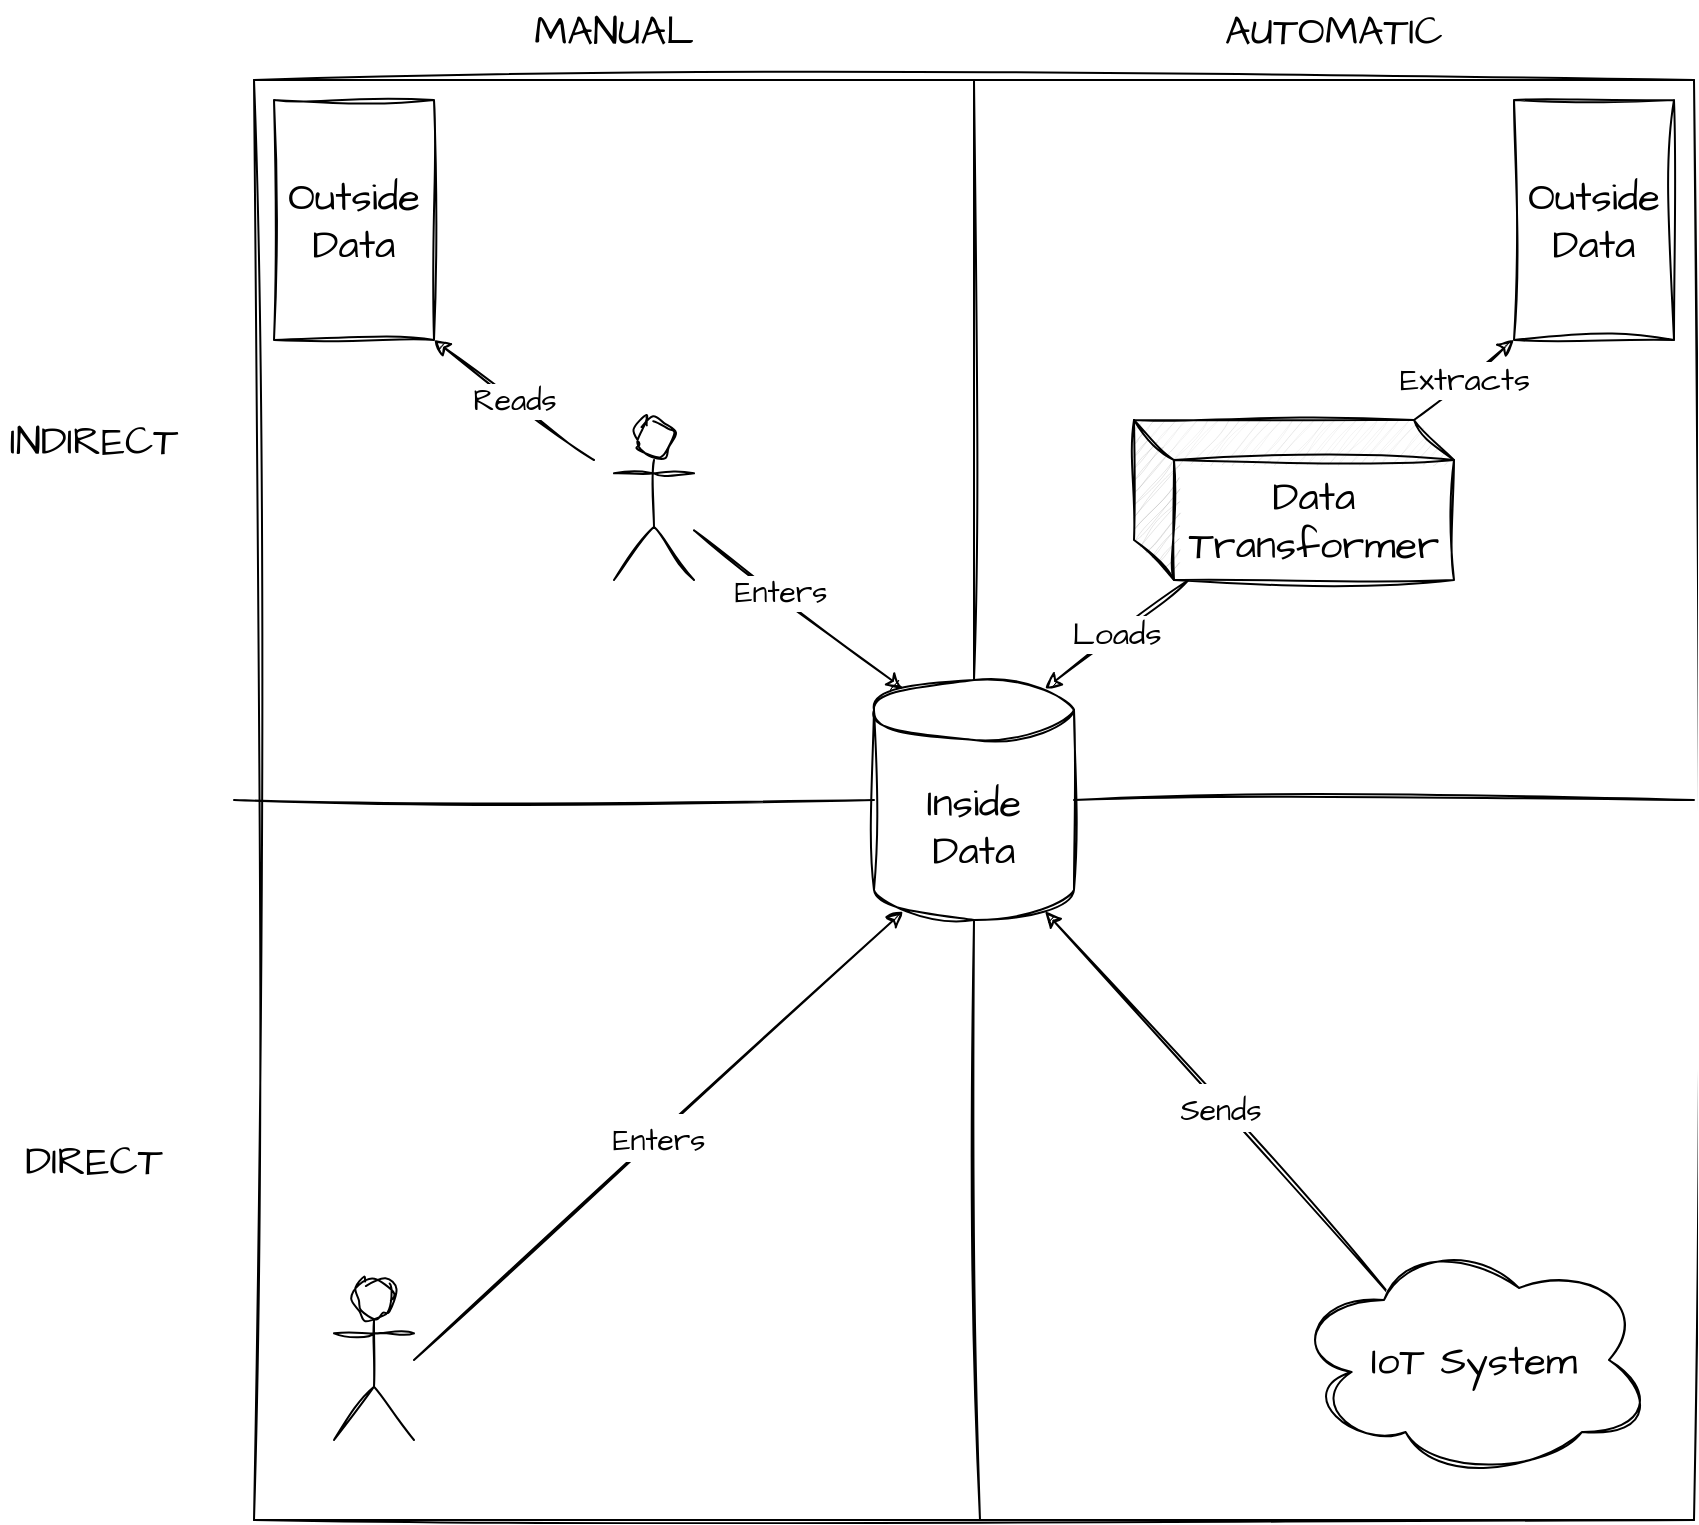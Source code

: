 <mxfile version="20.8.23" type="device"><diagram name="Page-1" id="znICEzWmvJ4T0erjcJtR"><mxGraphModel dx="596" dy="541" grid="1" gridSize="10" guides="1" tooltips="1" connect="1" arrows="1" fold="1" page="1" pageScale="1" pageWidth="1169" pageHeight="827" math="0" shadow="0"><root><mxCell id="0"/><mxCell id="1" parent="0"/><mxCell id="J9bA2wnvd4nE1mAyeD5c-1" value="Inside&lt;br&gt;Data" style="shape=cylinder3;whiteSpace=wrap;html=1;boundedLbl=1;backgroundOutline=1;size=15;sketch=1;hachureGap=4;jiggle=2;curveFitting=1;fontFamily=Architects Daughter;fontSource=https%3A%2F%2Ffonts.googleapis.com%2Fcss%3Ffamily%3DArchitects%2BDaughter;fontSize=20;" vertex="1" parent="1"><mxGeometry x="510" y="380" width="100" height="120" as="geometry"/></mxCell><mxCell id="J9bA2wnvd4nE1mAyeD5c-6" value="" style="shape=umlActor;verticalLabelPosition=bottom;verticalAlign=top;html=1;outlineConnect=0;sketch=1;hachureGap=4;jiggle=2;curveFitting=1;fontFamily=Architects Daughter;fontSource=https%3A%2F%2Ffonts.googleapis.com%2Fcss%3Ffamily%3DArchitects%2BDaughter;fontSize=20;fillColor=none;" vertex="1" parent="1"><mxGeometry x="380" y="250" width="40" height="80" as="geometry"/></mxCell><mxCell id="J9bA2wnvd4nE1mAyeD5c-10" value="" style="shape=umlActor;verticalLabelPosition=bottom;verticalAlign=top;html=1;outlineConnect=0;sketch=1;hachureGap=4;jiggle=2;curveFitting=1;fontFamily=Architects Daughter;fontSource=https%3A%2F%2Ffonts.googleapis.com%2Fcss%3Ffamily%3DArchitects%2BDaughter;fontSize=20;fillColor=none;" vertex="1" parent="1"><mxGeometry x="240" y="680" width="40" height="80" as="geometry"/></mxCell><mxCell id="J9bA2wnvd4nE1mAyeD5c-30" value="" style="endArrow=none;html=1;rounded=0;sketch=1;hachureGap=4;jiggle=2;curveFitting=1;fontFamily=Architects Daughter;fontSource=https%3A%2F%2Ffonts.googleapis.com%2Fcss%3Ffamily%3DArchitects%2BDaughter;fontSize=30;exitX=0.5;exitY=0;exitDx=0;exitDy=0;exitPerimeter=0;" edge="1" parent="1" source="J9bA2wnvd4nE1mAyeD5c-1"><mxGeometry width="50" height="50" relative="1" as="geometry"><mxPoint x="590" y="460" as="sourcePoint"/><mxPoint x="560" y="80" as="targetPoint"/></mxGeometry></mxCell><mxCell id="J9bA2wnvd4nE1mAyeD5c-31" value="" style="endArrow=none;html=1;rounded=0;sketch=1;hachureGap=4;jiggle=2;curveFitting=1;fontFamily=Architects Daughter;fontSource=https%3A%2F%2Ffonts.googleapis.com%2Fcss%3Ffamily%3DArchitects%2BDaughter;fontSize=30;entryX=0;entryY=0.5;entryDx=0;entryDy=0;entryPerimeter=0;" edge="1" parent="1" target="J9bA2wnvd4nE1mAyeD5c-1"><mxGeometry width="50" height="50" relative="1" as="geometry"><mxPoint x="190" y="440" as="sourcePoint"/><mxPoint x="640" y="410" as="targetPoint"/></mxGeometry></mxCell><mxCell id="J9bA2wnvd4nE1mAyeD5c-33" value="" style="endArrow=none;html=1;rounded=0;sketch=1;hachureGap=4;jiggle=2;curveFitting=1;fontFamily=Architects Daughter;fontSource=https%3A%2F%2Ffonts.googleapis.com%2Fcss%3Ffamily%3DArchitects%2BDaughter;fontSize=30;exitX=1;exitY=0.5;exitDx=0;exitDy=0;exitPerimeter=0;" edge="1" parent="1" source="J9bA2wnvd4nE1mAyeD5c-1"><mxGeometry width="50" height="50" relative="1" as="geometry"><mxPoint x="590" y="460" as="sourcePoint"/><mxPoint x="920" y="440" as="targetPoint"/></mxGeometry></mxCell><mxCell id="J9bA2wnvd4nE1mAyeD5c-34" value="" style="endArrow=none;html=1;rounded=0;sketch=1;hachureGap=4;jiggle=2;curveFitting=1;fontFamily=Architects Daughter;fontSource=https%3A%2F%2Ffonts.googleapis.com%2Fcss%3Ffamily%3DArchitects%2BDaughter;fontSize=30;entryX=0.5;entryY=1;entryDx=0;entryDy=0;entryPerimeter=0;" edge="1" parent="1" target="J9bA2wnvd4nE1mAyeD5c-1"><mxGeometry width="50" height="50" relative="1" as="geometry"><mxPoint x="563" y="800" as="sourcePoint"/><mxPoint x="600" y="640" as="targetPoint"/></mxGeometry></mxCell><mxCell id="J9bA2wnvd4nE1mAyeD5c-35" value="INDIRECT" style="text;html=1;strokeColor=none;fillColor=none;align=center;verticalAlign=middle;whiteSpace=wrap;rounded=0;fontSize=20;fontFamily=Architects Daughter;" vertex="1" parent="1"><mxGeometry x="80" y="240" width="80" height="40" as="geometry"/></mxCell><mxCell id="J9bA2wnvd4nE1mAyeD5c-37" value="Outside Data" style="rounded=0;whiteSpace=wrap;html=1;sketch=1;hachureGap=4;jiggle=2;curveFitting=1;fontFamily=Architects Daughter;fontSource=https%3A%2F%2Ffonts.googleapis.com%2Fcss%3Ffamily%3DArchitects%2BDaughter;fontSize=20;fillColor=none;" vertex="1" parent="1"><mxGeometry x="210" y="90" width="80" height="120" as="geometry"/></mxCell><mxCell id="J9bA2wnvd4nE1mAyeD5c-38" value="" style="endArrow=none;html=1;rounded=0;sketch=1;hachureGap=4;jiggle=2;curveFitting=1;fontFamily=Architects Daughter;fontSource=https%3A%2F%2Ffonts.googleapis.com%2Fcss%3Ffamily%3DArchitects%2BDaughter;fontSize=20;" edge="1" parent="1"><mxGeometry width="50" height="50" relative="1" as="geometry"><mxPoint x="200" y="800" as="sourcePoint"/><mxPoint x="200" y="80" as="targetPoint"/></mxGeometry></mxCell><mxCell id="J9bA2wnvd4nE1mAyeD5c-39" value="" style="endArrow=none;html=1;rounded=0;sketch=1;hachureGap=4;jiggle=2;curveFitting=1;fontFamily=Architects Daughter;fontSource=https%3A%2F%2Ffonts.googleapis.com%2Fcss%3Ffamily%3DArchitects%2BDaughter;fontSize=20;" edge="1" parent="1"><mxGeometry width="50" height="50" relative="1" as="geometry"><mxPoint x="920" y="800" as="sourcePoint"/><mxPoint x="920" y="80" as="targetPoint"/></mxGeometry></mxCell><mxCell id="J9bA2wnvd4nE1mAyeD5c-40" value="" style="endArrow=none;html=1;rounded=0;sketch=1;hachureGap=4;jiggle=2;curveFitting=1;fontFamily=Architects Daughter;fontSource=https%3A%2F%2Ffonts.googleapis.com%2Fcss%3Ffamily%3DArchitects%2BDaughter;fontSize=20;" edge="1" parent="1"><mxGeometry width="50" height="50" relative="1" as="geometry"><mxPoint x="200" y="800" as="sourcePoint"/><mxPoint x="920" y="800" as="targetPoint"/></mxGeometry></mxCell><mxCell id="J9bA2wnvd4nE1mAyeD5c-41" value="" style="endArrow=none;html=1;rounded=0;sketch=1;hachureGap=4;jiggle=2;curveFitting=1;fontFamily=Architects Daughter;fontSource=https%3A%2F%2Ffonts.googleapis.com%2Fcss%3Ffamily%3DArchitects%2BDaughter;fontSize=20;" edge="1" parent="1"><mxGeometry width="50" height="50" relative="1" as="geometry"><mxPoint x="200" y="80" as="sourcePoint"/><mxPoint x="920" y="80" as="targetPoint"/></mxGeometry></mxCell><mxCell id="J9bA2wnvd4nE1mAyeD5c-44" value="&lt;font style=&quot;font-size: 15px;&quot;&gt;Enters&lt;/font&gt;" style="endArrow=classic;html=1;rounded=0;sketch=1;hachureGap=4;jiggle=2;curveFitting=1;fontFamily=Architects Daughter;fontSource=https%3A%2F%2Ffonts.googleapis.com%2Fcss%3Ffamily%3DArchitects%2BDaughter;fontSize=20;entryX=0.145;entryY=1;entryDx=0;entryDy=-4.35;entryPerimeter=0;" edge="1" parent="1" target="J9bA2wnvd4nE1mAyeD5c-1"><mxGeometry width="50" height="50" relative="1" as="geometry"><mxPoint x="280" y="720" as="sourcePoint"/><mxPoint x="519" y="500" as="targetPoint"/></mxGeometry></mxCell><mxCell id="J9bA2wnvd4nE1mAyeD5c-46" value="DIRECT" style="text;html=1;strokeColor=none;fillColor=none;align=center;verticalAlign=middle;whiteSpace=wrap;rounded=0;fontSize=20;fontFamily=Architects Daughter;" vertex="1" parent="1"><mxGeometry x="80" y="600" width="80" height="40" as="geometry"/></mxCell><mxCell id="J9bA2wnvd4nE1mAyeD5c-47" value="AUTOMATIC" style="text;html=1;strokeColor=none;fillColor=none;align=center;verticalAlign=middle;whiteSpace=wrap;rounded=0;fontSize=20;fontFamily=Architects Daughter;" vertex="1" parent="1"><mxGeometry x="680" y="40" width="120" height="30" as="geometry"/></mxCell><mxCell id="J9bA2wnvd4nE1mAyeD5c-48" value="MANUAL" style="text;html=1;strokeColor=none;fillColor=none;align=center;verticalAlign=middle;whiteSpace=wrap;rounded=0;fontSize=20;fontFamily=Architects Daughter;" vertex="1" parent="1"><mxGeometry x="320" y="40" width="120" height="30" as="geometry"/></mxCell><mxCell id="J9bA2wnvd4nE1mAyeD5c-52" value="Outside Data" style="rounded=0;whiteSpace=wrap;html=1;sketch=1;hachureGap=4;jiggle=2;curveFitting=1;fontFamily=Architects Daughter;fontSource=https%3A%2F%2Ffonts.googleapis.com%2Fcss%3Ffamily%3DArchitects%2BDaughter;fontSize=20;fillColor=none;" vertex="1" parent="1"><mxGeometry x="830" y="90" width="80" height="120" as="geometry"/></mxCell><mxCell id="J9bA2wnvd4nE1mAyeD5c-53" value="Data&lt;br&gt;Transformer" style="shape=cube;whiteSpace=wrap;html=1;boundedLbl=1;backgroundOutline=1;darkOpacity=0.05;darkOpacity2=0.1;sketch=1;hachureGap=4;jiggle=2;curveFitting=1;fontFamily=Architects Daughter;fontSource=https%3A%2F%2Ffonts.googleapis.com%2Fcss%3Ffamily%3DArchitects%2BDaughter;fontSize=20;fillColor=none;" vertex="1" parent="1"><mxGeometry x="640" y="250" width="160" height="80" as="geometry"/></mxCell><mxCell id="J9bA2wnvd4nE1mAyeD5c-55" value="&lt;font style=&quot;font-size: 15px;&quot;&gt;Sends&lt;/font&gt;" style="endArrow=classic;html=1;rounded=0;sketch=1;hachureGap=4;jiggle=2;curveFitting=1;fontFamily=Architects Daughter;fontSource=https%3A%2F%2Ffonts.googleapis.com%2Fcss%3Ffamily%3DArchitects%2BDaughter;fontSize=20;entryX=0.855;entryY=1;entryDx=0;entryDy=-4.35;entryPerimeter=0;" edge="1" parent="1" target="J9bA2wnvd4nE1mAyeD5c-1"><mxGeometry x="-0.001" width="50" height="50" relative="1" as="geometry"><mxPoint x="770" y="690" as="sourcePoint"/><mxPoint x="610" y="510" as="targetPoint"/><mxPoint as="offset"/></mxGeometry></mxCell><mxCell id="J9bA2wnvd4nE1mAyeD5c-56" value="" style="endArrow=classic;html=1;rounded=0;sketch=1;hachureGap=4;jiggle=2;curveFitting=1;fontFamily=Architects Daughter;fontSource=https%3A%2F%2Ffonts.googleapis.com%2Fcss%3Ffamily%3DArchitects%2BDaughter;fontSize=20;entryX=0.145;entryY=0;entryDx=0;entryDy=4.35;entryPerimeter=0;" edge="1" parent="1" source="J9bA2wnvd4nE1mAyeD5c-6" target="J9bA2wnvd4nE1mAyeD5c-1"><mxGeometry width="50" height="50" relative="1" as="geometry"><mxPoint x="440" y="320" as="sourcePoint"/><mxPoint x="510" y="390" as="targetPoint"/></mxGeometry></mxCell><mxCell id="J9bA2wnvd4nE1mAyeD5c-57" value="Enters" style="edgeLabel;html=1;align=center;verticalAlign=middle;resizable=0;points=[];fontSize=15;fontFamily=Architects Daughter;" vertex="1" connectable="0" parent="J9bA2wnvd4nE1mAyeD5c-56"><mxGeometry x="-0.197" y="2" relative="1" as="geometry"><mxPoint as="offset"/></mxGeometry></mxCell><mxCell id="J9bA2wnvd4nE1mAyeD5c-60" value="Reads" style="endArrow=classic;html=1;rounded=0;sketch=1;hachureGap=4;jiggle=2;curveFitting=1;fontFamily=Architects Daughter;fontSource=https%3A%2F%2Ffonts.googleapis.com%2Fcss%3Ffamily%3DArchitects%2BDaughter;fontSize=15;entryX=1;entryY=1;entryDx=0;entryDy=0;" edge="1" parent="1" target="J9bA2wnvd4nE1mAyeD5c-37"><mxGeometry width="50" height="50" relative="1" as="geometry"><mxPoint x="370" y="270" as="sourcePoint"/><mxPoint x="340" y="240" as="targetPoint"/></mxGeometry></mxCell><mxCell id="J9bA2wnvd4nE1mAyeD5c-68" value="Loads" style="endArrow=classic;html=1;rounded=1;shadow=0;sketch=1;hachureGap=4;jiggle=2;curveFitting=1;fontFamily=Architects Daughter;fontSource=https%3A%2F%2Ffonts.googleapis.com%2Fcss%3Ffamily%3DArchitects%2BDaughter;fontSize=16;entryX=0.855;entryY=0;entryDx=0;entryDy=4.35;entryPerimeter=0;" edge="1" parent="1" source="J9bA2wnvd4nE1mAyeD5c-53" target="J9bA2wnvd4nE1mAyeD5c-1"><mxGeometry x="-0.002" width="50" height="50" relative="1" as="geometry"><mxPoint x="690" y="390" as="sourcePoint"/><mxPoint x="610" y="380" as="targetPoint"/><mxPoint as="offset"/></mxGeometry></mxCell><mxCell id="J9bA2wnvd4nE1mAyeD5c-69" value="Extracts" style="endArrow=classic;html=1;rounded=1;shadow=0;sketch=1;hachureGap=4;jiggle=2;curveFitting=1;fontFamily=Architects Daughter;fontSource=https%3A%2F%2Ffonts.googleapis.com%2Fcss%3Ffamily%3DArchitects%2BDaughter;fontSize=16;entryX=0;entryY=1;entryDx=0;entryDy=0;exitX=0;exitY=0;exitDx=140;exitDy=0;exitPerimeter=0;" edge="1" parent="1" source="J9bA2wnvd4nE1mAyeD5c-53" target="J9bA2wnvd4nE1mAyeD5c-52"><mxGeometry width="50" height="50" relative="1" as="geometry"><mxPoint x="720" y="200" as="sourcePoint"/><mxPoint x="820" y="300" as="targetPoint"/></mxGeometry></mxCell><mxCell id="J9bA2wnvd4nE1mAyeD5c-72" value="IoT System" style="ellipse;shape=cloud;whiteSpace=wrap;html=1;rounded=1;sketch=1;hachureGap=4;jiggle=2;curveFitting=1;fontFamily=Architects Daughter;fontSource=https%3A%2F%2Ffonts.googleapis.com%2Fcss%3Ffamily%3DArchitects%2BDaughter;fontSize=20;" vertex="1" parent="1"><mxGeometry x="720" y="660" width="180" height="120" as="geometry"/></mxCell></root></mxGraphModel></diagram></mxfile>